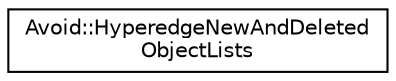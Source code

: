 digraph "Graphical Class Hierarchy"
{
  edge [fontname="Helvetica",fontsize="10",labelfontname="Helvetica",labelfontsize="10"];
  node [fontname="Helvetica",fontsize="10",shape=record];
  rankdir="LR";
  Node0 [label="Avoid::HyperedgeNewAndDeleted\lObjectLists",height=0.2,width=0.4,color="black", fillcolor="white", style="filled",URL="$structAvoid_1_1HyperedgeNewAndDeletedObjectLists.html",tooltip="The HyperedgeNewAndDeletedObjectLists class stores lists of objects created and deleted during hypere..."];
}
